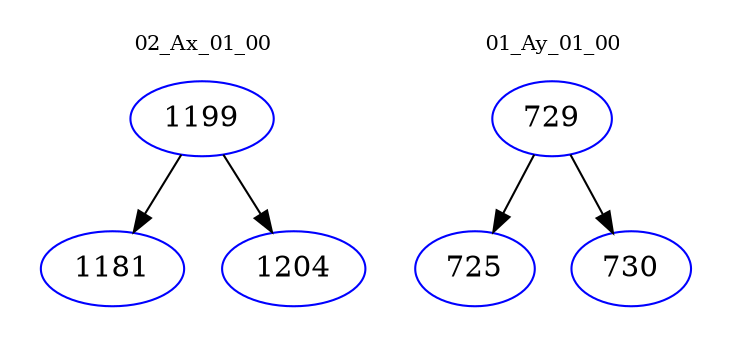 digraph{
subgraph cluster_0 {
color = white
label = "02_Ax_01_00";
fontsize=10;
T0_1199 [label="1199", color="blue"]
T0_1199 -> T0_1181 [color="black"]
T0_1181 [label="1181", color="blue"]
T0_1199 -> T0_1204 [color="black"]
T0_1204 [label="1204", color="blue"]
}
subgraph cluster_1 {
color = white
label = "01_Ay_01_00";
fontsize=10;
T1_729 [label="729", color="blue"]
T1_729 -> T1_725 [color="black"]
T1_725 [label="725", color="blue"]
T1_729 -> T1_730 [color="black"]
T1_730 [label="730", color="blue"]
}
}
